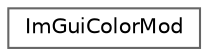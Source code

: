 digraph "Graphical Class Hierarchy"
{
 // LATEX_PDF_SIZE
  bgcolor="transparent";
  edge [fontname=Helvetica,fontsize=10,labelfontname=Helvetica,labelfontsize=10];
  node [fontname=Helvetica,fontsize=10,shape=box,height=0.2,width=0.4];
  rankdir="LR";
  Node0 [id="Node000000",label="ImGuiColorMod",height=0.2,width=0.4,color="grey40", fillcolor="white", style="filled",URL="$struct_im_gui_color_mod.html",tooltip=" "];
}
